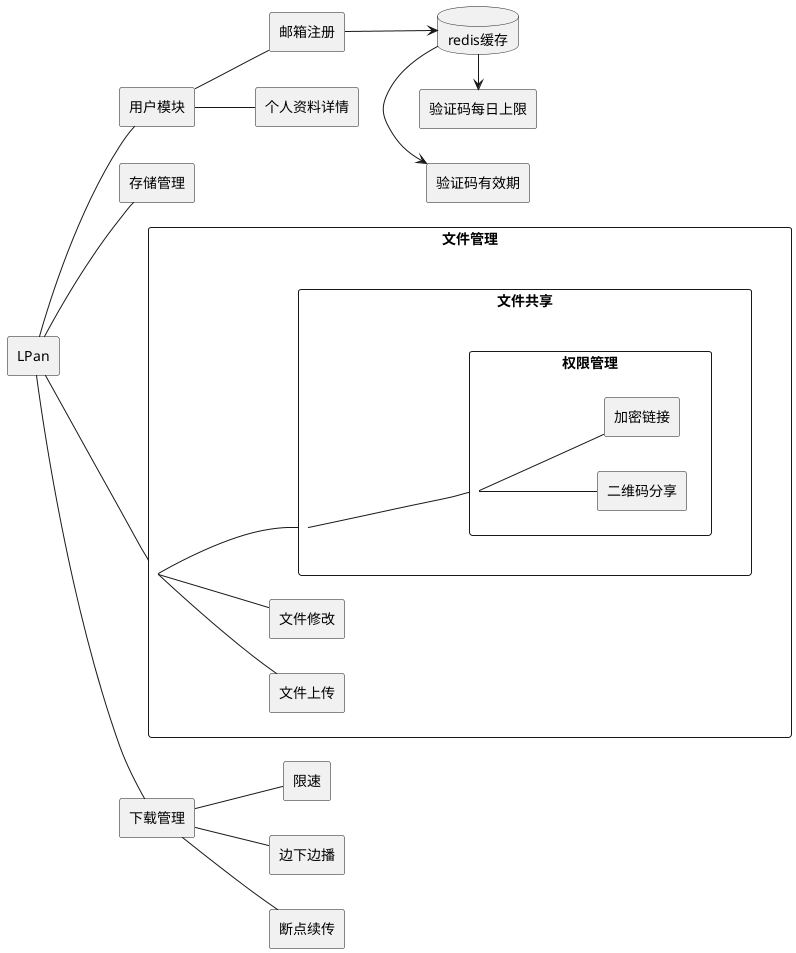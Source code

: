 @startuml
left to right direction
skinparam packageStyle rectangle

rectangle  LPan


rectangle 用户模块{
    LPan -- 用户模块
}
rectangle 邮箱注册{
    用户模块 -- 邮箱注册
}
database redis[
    redis缓存
]
redis ->验证码有效期
redis ->验证码每日上限
邮箱注册 -down-> redis
rectangle 验证码有效期{
}
rectangle 验证码每日上限{
}
rectangle 个人资料详情{
    用户模块  -- 个人资料详情
}




rectangle 存储管理{
    LPan -- 存储管理
}



rectangle 文件管理{
    LPan -- 文件管理
}
rectangle 文件管理{
   文件管理--文件共享
   文件管理--文件修改
   文件管理--文件上传
}
rectangle 文件修改{
}
rectangle 文件上传{
 }
rectangle 文件共享{
    文件共享 -- 权限管理
}
rectangle 权限管理 {
    权限管理--加密链接
    权限管理--二维码分享
}
rectangle 加密链接{
}
rectangle 二维码分享{
}



rectangle 下载管理{
    LPan--下载管理
}
rectangle 限速{
   下载管理--限速
}
rectangle 边下边播{
   下载管理--边下边播
}
rectangle 断点续传{
   下载管理--断点续传
}

@enduml